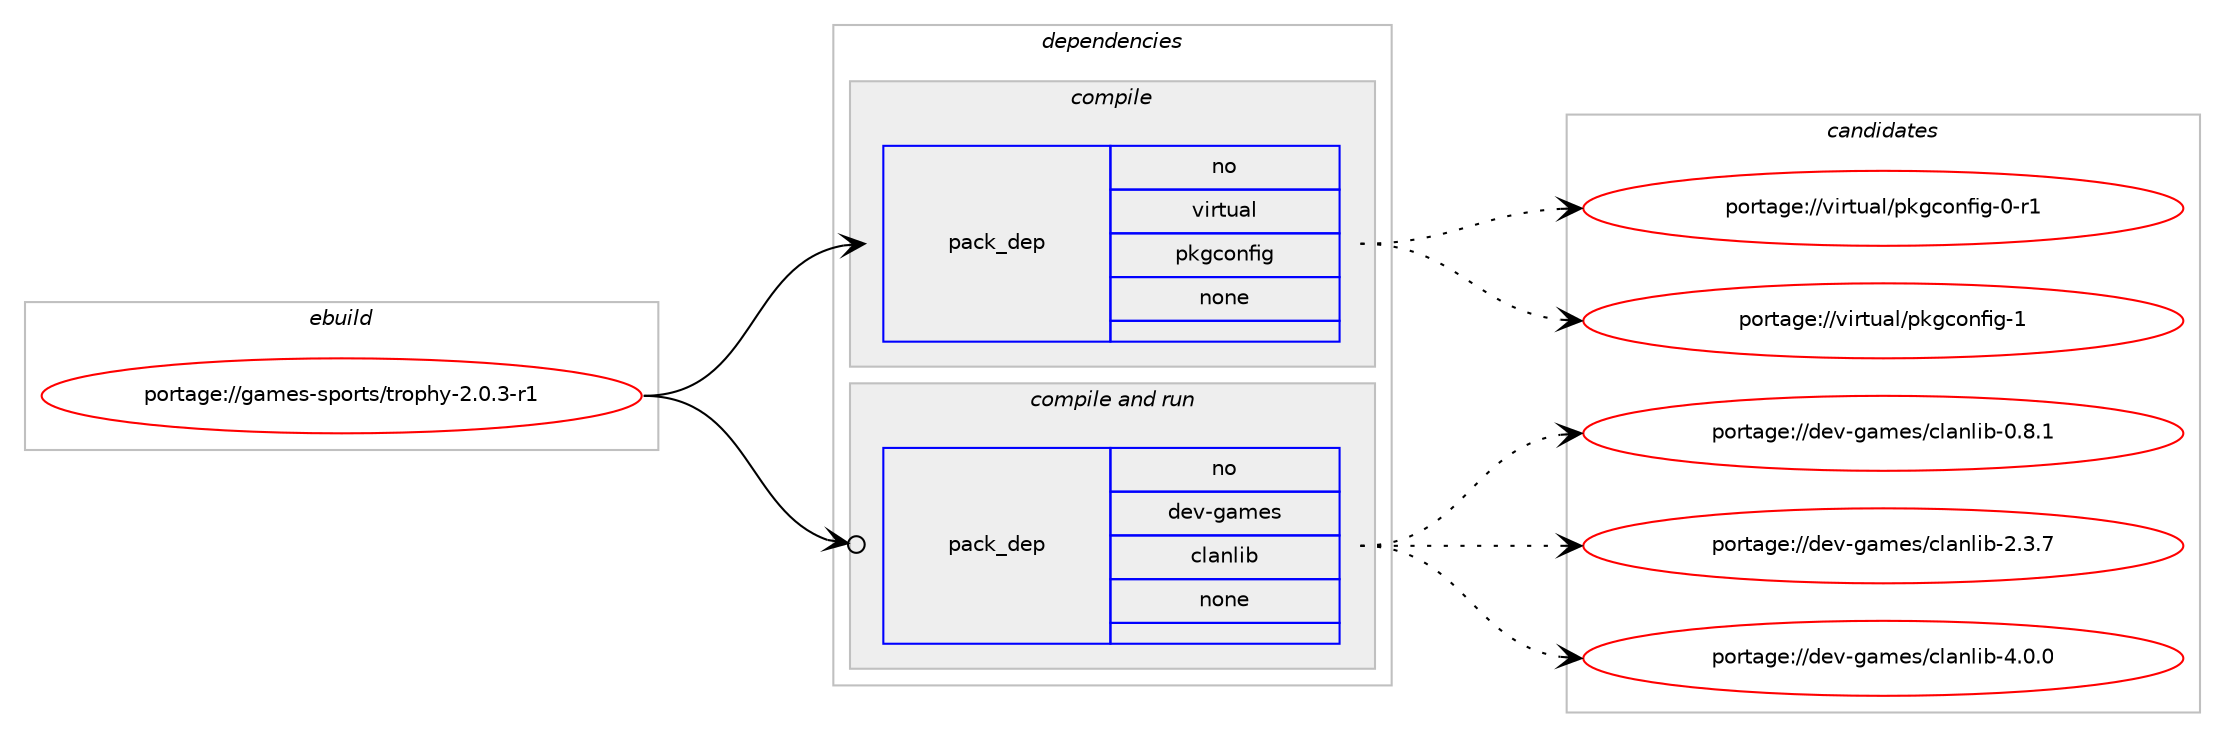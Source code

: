 digraph prolog {

# *************
# Graph options
# *************

newrank=true;
concentrate=true;
compound=true;
graph [rankdir=LR,fontname=Helvetica,fontsize=10,ranksep=1.5];#, ranksep=2.5, nodesep=0.2];
edge  [arrowhead=vee];
node  [fontname=Helvetica,fontsize=10];

# **********
# The ebuild
# **********

subgraph cluster_leftcol {
color=gray;
rank=same;
label=<<i>ebuild</i>>;
id [label="portage://games-sports/trophy-2.0.3-r1", color=red, width=4, href="../games-sports/trophy-2.0.3-r1.svg"];
}

# ****************
# The dependencies
# ****************

subgraph cluster_midcol {
color=gray;
label=<<i>dependencies</i>>;
subgraph cluster_compile {
fillcolor="#eeeeee";
style=filled;
label=<<i>compile</i>>;
subgraph pack198709 {
dependency276469 [label=<<TABLE BORDER="0" CELLBORDER="1" CELLSPACING="0" CELLPADDING="4" WIDTH="220"><TR><TD ROWSPAN="6" CELLPADDING="30">pack_dep</TD></TR><TR><TD WIDTH="110">no</TD></TR><TR><TD>virtual</TD></TR><TR><TD>pkgconfig</TD></TR><TR><TD>none</TD></TR><TR><TD></TD></TR></TABLE>>, shape=none, color=blue];
}
id:e -> dependency276469:w [weight=20,style="solid",arrowhead="vee"];
}
subgraph cluster_compileandrun {
fillcolor="#eeeeee";
style=filled;
label=<<i>compile and run</i>>;
subgraph pack198710 {
dependency276470 [label=<<TABLE BORDER="0" CELLBORDER="1" CELLSPACING="0" CELLPADDING="4" WIDTH="220"><TR><TD ROWSPAN="6" CELLPADDING="30">pack_dep</TD></TR><TR><TD WIDTH="110">no</TD></TR><TR><TD>dev-games</TD></TR><TR><TD>clanlib</TD></TR><TR><TD>none</TD></TR><TR><TD></TD></TR></TABLE>>, shape=none, color=blue];
}
id:e -> dependency276470:w [weight=20,style="solid",arrowhead="odotvee"];
}
subgraph cluster_run {
fillcolor="#eeeeee";
style=filled;
label=<<i>run</i>>;
}
}

# **************
# The candidates
# **************

subgraph cluster_choices {
rank=same;
color=gray;
label=<<i>candidates</i>>;

subgraph choice198709 {
color=black;
nodesep=1;
choiceportage11810511411611797108471121071039911111010210510345484511449 [label="portage://virtual/pkgconfig-0-r1", color=red, width=4,href="../virtual/pkgconfig-0-r1.svg"];
choiceportage1181051141161179710847112107103991111101021051034549 [label="portage://virtual/pkgconfig-1", color=red, width=4,href="../virtual/pkgconfig-1.svg"];
dependency276469:e -> choiceportage11810511411611797108471121071039911111010210510345484511449:w [style=dotted,weight="100"];
dependency276469:e -> choiceportage1181051141161179710847112107103991111101021051034549:w [style=dotted,weight="100"];
}
subgraph choice198710 {
color=black;
nodesep=1;
choiceportage100101118451039710910111547991089711010810598454846564649 [label="portage://dev-games/clanlib-0.8.1", color=red, width=4,href="../dev-games/clanlib-0.8.1.svg"];
choiceportage100101118451039710910111547991089711010810598455046514655 [label="portage://dev-games/clanlib-2.3.7", color=red, width=4,href="../dev-games/clanlib-2.3.7.svg"];
choiceportage100101118451039710910111547991089711010810598455246484648 [label="portage://dev-games/clanlib-4.0.0", color=red, width=4,href="../dev-games/clanlib-4.0.0.svg"];
dependency276470:e -> choiceportage100101118451039710910111547991089711010810598454846564649:w [style=dotted,weight="100"];
dependency276470:e -> choiceportage100101118451039710910111547991089711010810598455046514655:w [style=dotted,weight="100"];
dependency276470:e -> choiceportage100101118451039710910111547991089711010810598455246484648:w [style=dotted,weight="100"];
}
}

}
